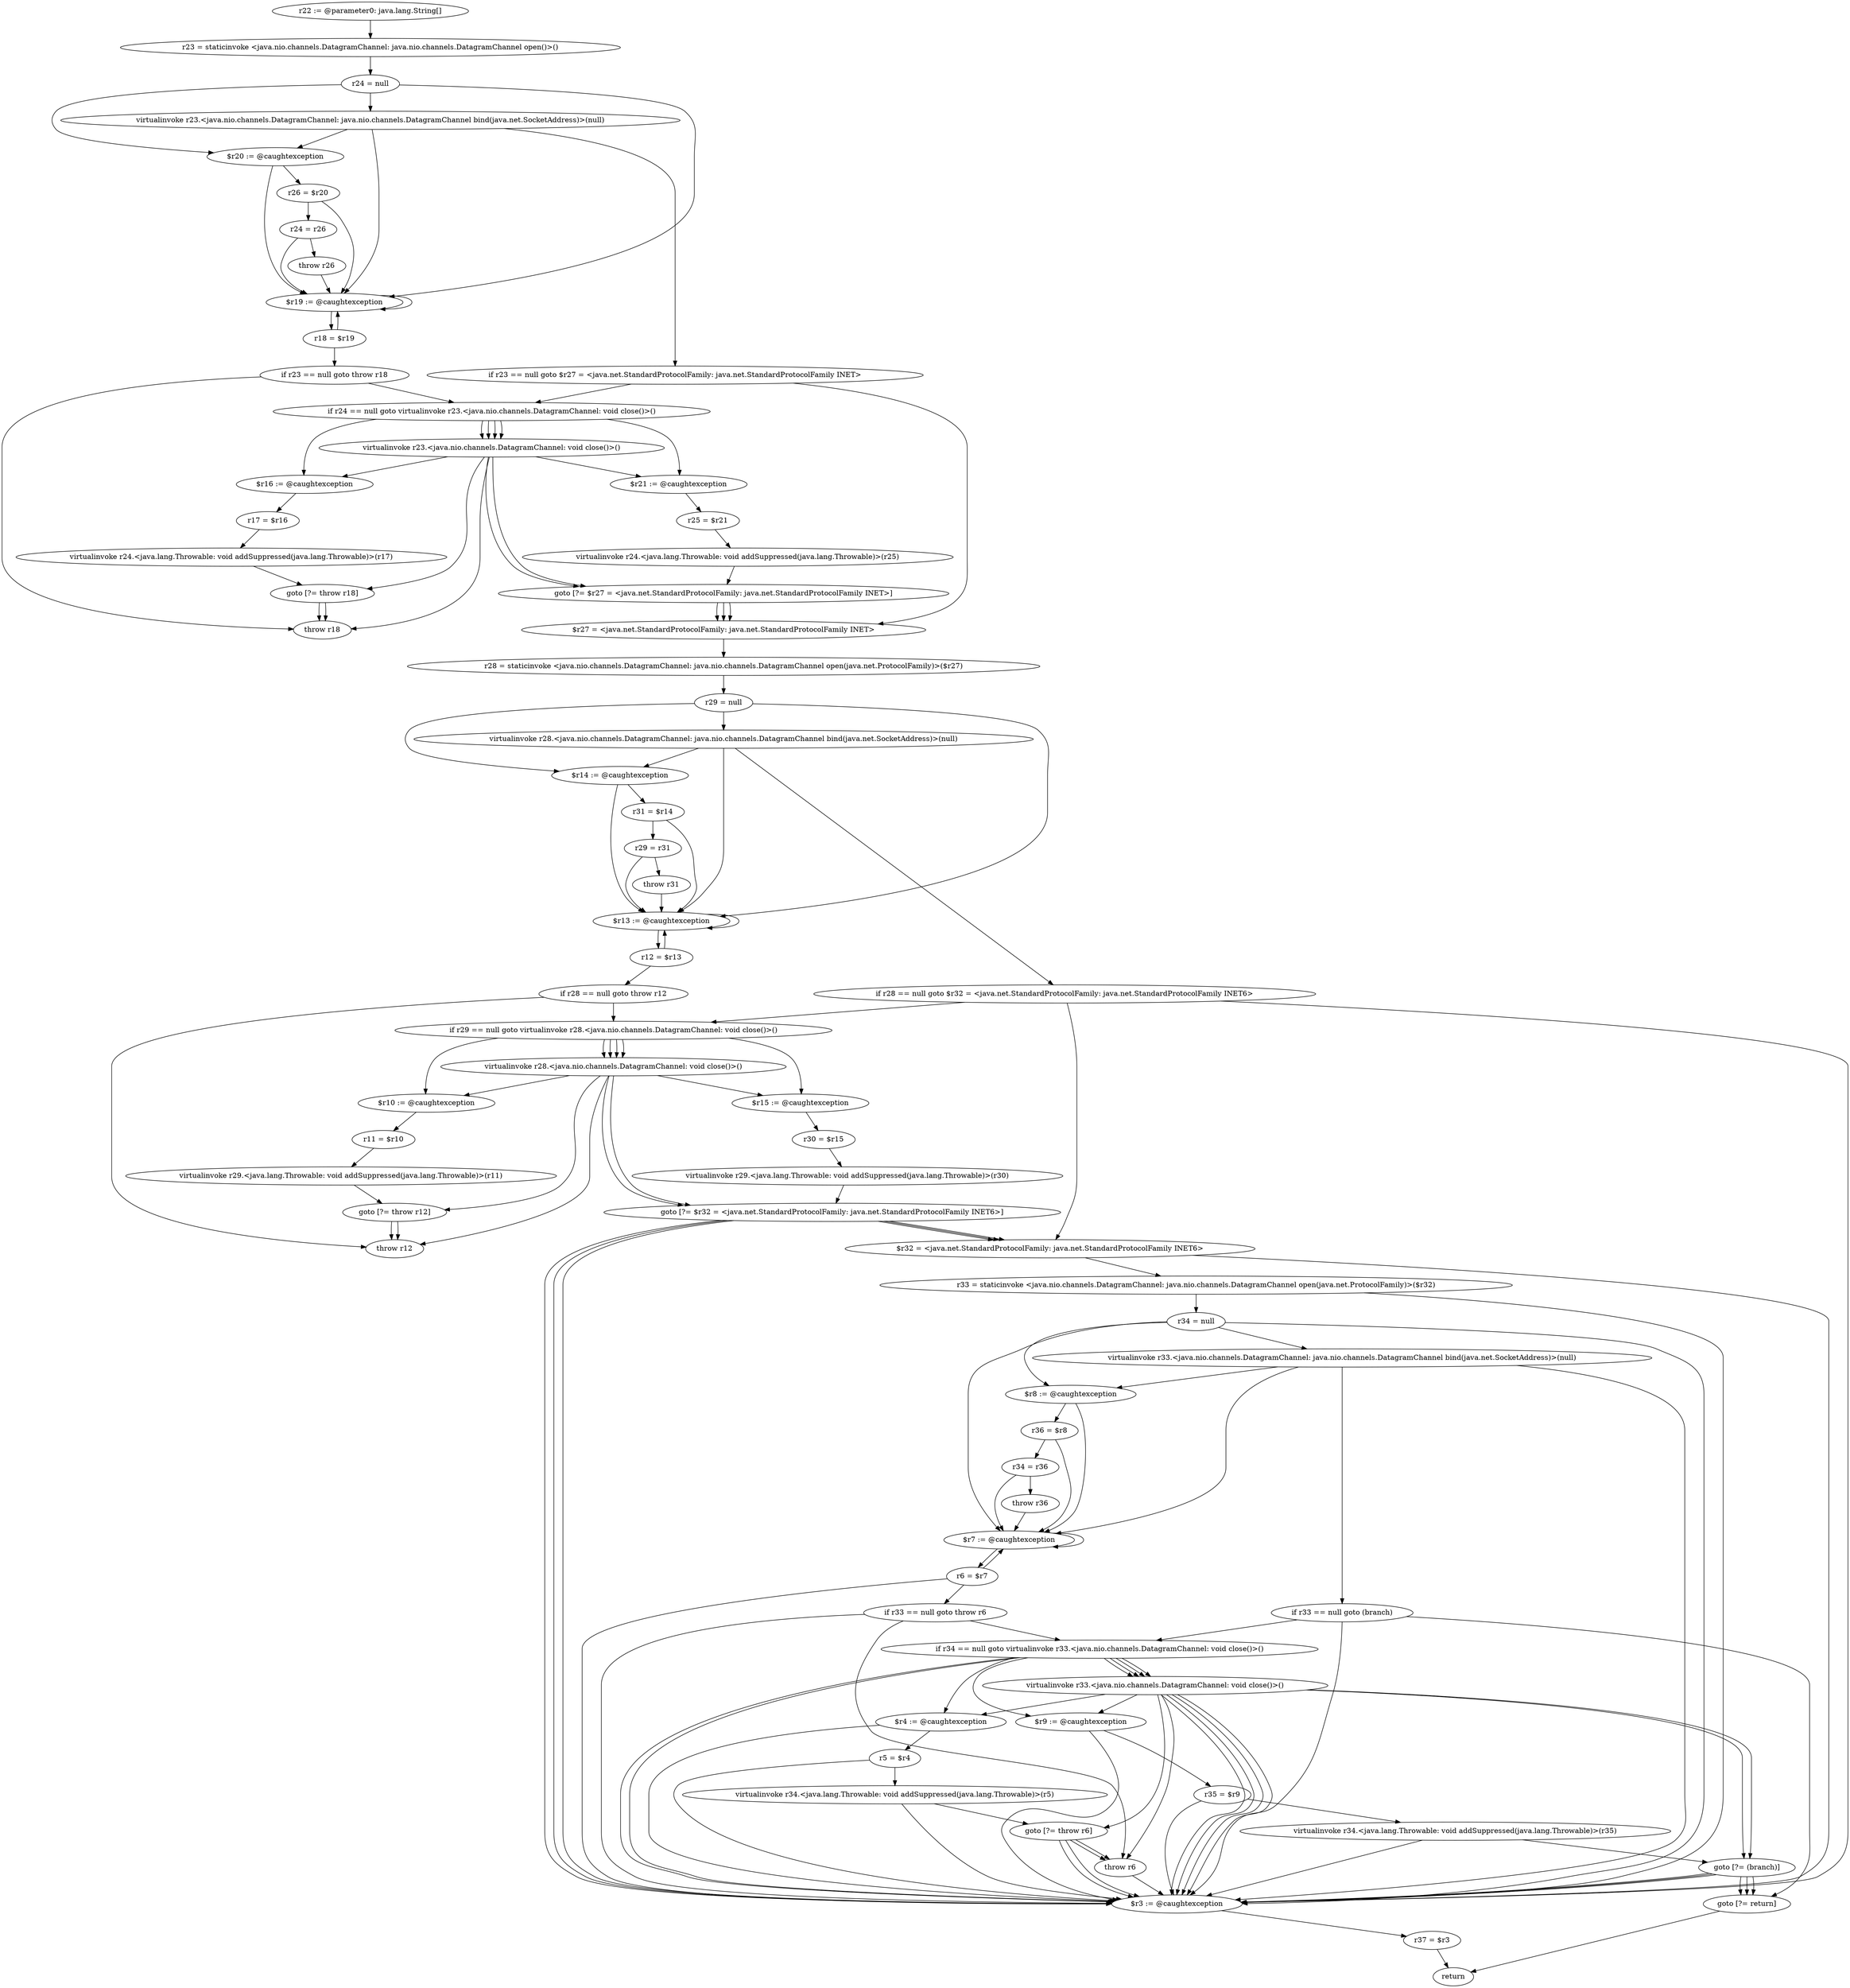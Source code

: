 digraph "unitGraph" {
    "r22 := @parameter0: java.lang.String[]"
    "r23 = staticinvoke <java.nio.channels.DatagramChannel: java.nio.channels.DatagramChannel open()>()"
    "r24 = null"
    "virtualinvoke r23.<java.nio.channels.DatagramChannel: java.nio.channels.DatagramChannel bind(java.net.SocketAddress)>(null)"
    "if r23 == null goto $r27 = <java.net.StandardProtocolFamily: java.net.StandardProtocolFamily INET>"
    "if r24 == null goto virtualinvoke r23.<java.nio.channels.DatagramChannel: void close()>()"
    "virtualinvoke r23.<java.nio.channels.DatagramChannel: void close()>()"
    "goto [?= $r27 = <java.net.StandardProtocolFamily: java.net.StandardProtocolFamily INET>]"
    "$r21 := @caughtexception"
    "r25 = $r21"
    "virtualinvoke r24.<java.lang.Throwable: void addSuppressed(java.lang.Throwable)>(r25)"
    "$r20 := @caughtexception"
    "r26 = $r20"
    "r24 = r26"
    "throw r26"
    "$r19 := @caughtexception"
    "r18 = $r19"
    "if r23 == null goto throw r18"
    "goto [?= throw r18]"
    "$r16 := @caughtexception"
    "r17 = $r16"
    "virtualinvoke r24.<java.lang.Throwable: void addSuppressed(java.lang.Throwable)>(r17)"
    "throw r18"
    "$r27 = <java.net.StandardProtocolFamily: java.net.StandardProtocolFamily INET>"
    "r28 = staticinvoke <java.nio.channels.DatagramChannel: java.nio.channels.DatagramChannel open(java.net.ProtocolFamily)>($r27)"
    "r29 = null"
    "virtualinvoke r28.<java.nio.channels.DatagramChannel: java.nio.channels.DatagramChannel bind(java.net.SocketAddress)>(null)"
    "if r28 == null goto $r32 = <java.net.StandardProtocolFamily: java.net.StandardProtocolFamily INET6>"
    "if r29 == null goto virtualinvoke r28.<java.nio.channels.DatagramChannel: void close()>()"
    "virtualinvoke r28.<java.nio.channels.DatagramChannel: void close()>()"
    "goto [?= $r32 = <java.net.StandardProtocolFamily: java.net.StandardProtocolFamily INET6>]"
    "$r15 := @caughtexception"
    "r30 = $r15"
    "virtualinvoke r29.<java.lang.Throwable: void addSuppressed(java.lang.Throwable)>(r30)"
    "$r14 := @caughtexception"
    "r31 = $r14"
    "r29 = r31"
    "throw r31"
    "$r13 := @caughtexception"
    "r12 = $r13"
    "if r28 == null goto throw r12"
    "goto [?= throw r12]"
    "$r10 := @caughtexception"
    "r11 = $r10"
    "virtualinvoke r29.<java.lang.Throwable: void addSuppressed(java.lang.Throwable)>(r11)"
    "throw r12"
    "$r32 = <java.net.StandardProtocolFamily: java.net.StandardProtocolFamily INET6>"
    "r33 = staticinvoke <java.nio.channels.DatagramChannel: java.nio.channels.DatagramChannel open(java.net.ProtocolFamily)>($r32)"
    "r34 = null"
    "virtualinvoke r33.<java.nio.channels.DatagramChannel: java.nio.channels.DatagramChannel bind(java.net.SocketAddress)>(null)"
    "if r33 == null goto (branch)"
    "if r34 == null goto virtualinvoke r33.<java.nio.channels.DatagramChannel: void close()>()"
    "virtualinvoke r33.<java.nio.channels.DatagramChannel: void close()>()"
    "goto [?= (branch)]"
    "$r9 := @caughtexception"
    "r35 = $r9"
    "virtualinvoke r34.<java.lang.Throwable: void addSuppressed(java.lang.Throwable)>(r35)"
    "$r8 := @caughtexception"
    "r36 = $r8"
    "r34 = r36"
    "throw r36"
    "$r7 := @caughtexception"
    "r6 = $r7"
    "if r33 == null goto throw r6"
    "goto [?= throw r6]"
    "$r4 := @caughtexception"
    "r5 = $r4"
    "virtualinvoke r34.<java.lang.Throwable: void addSuppressed(java.lang.Throwable)>(r5)"
    "throw r6"
    "goto [?= return]"
    "$r3 := @caughtexception"
    "r37 = $r3"
    "return"
    "r22 := @parameter0: java.lang.String[]"->"r23 = staticinvoke <java.nio.channels.DatagramChannel: java.nio.channels.DatagramChannel open()>()";
    "r23 = staticinvoke <java.nio.channels.DatagramChannel: java.nio.channels.DatagramChannel open()>()"->"r24 = null";
    "r24 = null"->"$r20 := @caughtexception";
    "r24 = null"->"$r19 := @caughtexception";
    "r24 = null"->"virtualinvoke r23.<java.nio.channels.DatagramChannel: java.nio.channels.DatagramChannel bind(java.net.SocketAddress)>(null)";
    "virtualinvoke r23.<java.nio.channels.DatagramChannel: java.nio.channels.DatagramChannel bind(java.net.SocketAddress)>(null)"->"$r20 := @caughtexception";
    "virtualinvoke r23.<java.nio.channels.DatagramChannel: java.nio.channels.DatagramChannel bind(java.net.SocketAddress)>(null)"->"$r19 := @caughtexception";
    "virtualinvoke r23.<java.nio.channels.DatagramChannel: java.nio.channels.DatagramChannel bind(java.net.SocketAddress)>(null)"->"if r23 == null goto $r27 = <java.net.StandardProtocolFamily: java.net.StandardProtocolFamily INET>";
    "if r23 == null goto $r27 = <java.net.StandardProtocolFamily: java.net.StandardProtocolFamily INET>"->"if r24 == null goto virtualinvoke r23.<java.nio.channels.DatagramChannel: void close()>()";
    "if r23 == null goto $r27 = <java.net.StandardProtocolFamily: java.net.StandardProtocolFamily INET>"->"$r27 = <java.net.StandardProtocolFamily: java.net.StandardProtocolFamily INET>";
    "if r24 == null goto virtualinvoke r23.<java.nio.channels.DatagramChannel: void close()>()"->"virtualinvoke r23.<java.nio.channels.DatagramChannel: void close()>()";
    "if r24 == null goto virtualinvoke r23.<java.nio.channels.DatagramChannel: void close()>()"->"virtualinvoke r23.<java.nio.channels.DatagramChannel: void close()>()";
    "if r24 == null goto virtualinvoke r23.<java.nio.channels.DatagramChannel: void close()>()"->"$r21 := @caughtexception";
    "virtualinvoke r23.<java.nio.channels.DatagramChannel: void close()>()"->"goto [?= $r27 = <java.net.StandardProtocolFamily: java.net.StandardProtocolFamily INET>]";
    "virtualinvoke r23.<java.nio.channels.DatagramChannel: void close()>()"->"$r21 := @caughtexception";
    "goto [?= $r27 = <java.net.StandardProtocolFamily: java.net.StandardProtocolFamily INET>]"->"$r27 = <java.net.StandardProtocolFamily: java.net.StandardProtocolFamily INET>";
    "$r21 := @caughtexception"->"r25 = $r21";
    "r25 = $r21"->"virtualinvoke r24.<java.lang.Throwable: void addSuppressed(java.lang.Throwable)>(r25)";
    "virtualinvoke r24.<java.lang.Throwable: void addSuppressed(java.lang.Throwable)>(r25)"->"goto [?= $r27 = <java.net.StandardProtocolFamily: java.net.StandardProtocolFamily INET>]";
    "goto [?= $r27 = <java.net.StandardProtocolFamily: java.net.StandardProtocolFamily INET>]"->"$r27 = <java.net.StandardProtocolFamily: java.net.StandardProtocolFamily INET>";
    "virtualinvoke r23.<java.nio.channels.DatagramChannel: void close()>()"->"goto [?= $r27 = <java.net.StandardProtocolFamily: java.net.StandardProtocolFamily INET>]";
    "goto [?= $r27 = <java.net.StandardProtocolFamily: java.net.StandardProtocolFamily INET>]"->"$r27 = <java.net.StandardProtocolFamily: java.net.StandardProtocolFamily INET>";
    "$r20 := @caughtexception"->"r26 = $r20";
    "$r20 := @caughtexception"->"$r19 := @caughtexception";
    "r26 = $r20"->"r24 = r26";
    "r26 = $r20"->"$r19 := @caughtexception";
    "r24 = r26"->"throw r26";
    "r24 = r26"->"$r19 := @caughtexception";
    "throw r26"->"$r19 := @caughtexception";
    "$r19 := @caughtexception"->"r18 = $r19";
    "$r19 := @caughtexception"->"$r19 := @caughtexception";
    "r18 = $r19"->"if r23 == null goto throw r18";
    "r18 = $r19"->"$r19 := @caughtexception";
    "if r23 == null goto throw r18"->"if r24 == null goto virtualinvoke r23.<java.nio.channels.DatagramChannel: void close()>()";
    "if r23 == null goto throw r18"->"throw r18";
    "if r24 == null goto virtualinvoke r23.<java.nio.channels.DatagramChannel: void close()>()"->"virtualinvoke r23.<java.nio.channels.DatagramChannel: void close()>()";
    "if r24 == null goto virtualinvoke r23.<java.nio.channels.DatagramChannel: void close()>()"->"virtualinvoke r23.<java.nio.channels.DatagramChannel: void close()>()";
    "if r24 == null goto virtualinvoke r23.<java.nio.channels.DatagramChannel: void close()>()"->"$r16 := @caughtexception";
    "virtualinvoke r23.<java.nio.channels.DatagramChannel: void close()>()"->"goto [?= throw r18]";
    "virtualinvoke r23.<java.nio.channels.DatagramChannel: void close()>()"->"$r16 := @caughtexception";
    "goto [?= throw r18]"->"throw r18";
    "$r16 := @caughtexception"->"r17 = $r16";
    "r17 = $r16"->"virtualinvoke r24.<java.lang.Throwable: void addSuppressed(java.lang.Throwable)>(r17)";
    "virtualinvoke r24.<java.lang.Throwable: void addSuppressed(java.lang.Throwable)>(r17)"->"goto [?= throw r18]";
    "goto [?= throw r18]"->"throw r18";
    "virtualinvoke r23.<java.nio.channels.DatagramChannel: void close()>()"->"throw r18";
    "$r27 = <java.net.StandardProtocolFamily: java.net.StandardProtocolFamily INET>"->"r28 = staticinvoke <java.nio.channels.DatagramChannel: java.nio.channels.DatagramChannel open(java.net.ProtocolFamily)>($r27)";
    "r28 = staticinvoke <java.nio.channels.DatagramChannel: java.nio.channels.DatagramChannel open(java.net.ProtocolFamily)>($r27)"->"r29 = null";
    "r29 = null"->"$r14 := @caughtexception";
    "r29 = null"->"$r13 := @caughtexception";
    "r29 = null"->"virtualinvoke r28.<java.nio.channels.DatagramChannel: java.nio.channels.DatagramChannel bind(java.net.SocketAddress)>(null)";
    "virtualinvoke r28.<java.nio.channels.DatagramChannel: java.nio.channels.DatagramChannel bind(java.net.SocketAddress)>(null)"->"$r14 := @caughtexception";
    "virtualinvoke r28.<java.nio.channels.DatagramChannel: java.nio.channels.DatagramChannel bind(java.net.SocketAddress)>(null)"->"$r13 := @caughtexception";
    "virtualinvoke r28.<java.nio.channels.DatagramChannel: java.nio.channels.DatagramChannel bind(java.net.SocketAddress)>(null)"->"if r28 == null goto $r32 = <java.net.StandardProtocolFamily: java.net.StandardProtocolFamily INET6>";
    "if r28 == null goto $r32 = <java.net.StandardProtocolFamily: java.net.StandardProtocolFamily INET6>"->"if r29 == null goto virtualinvoke r28.<java.nio.channels.DatagramChannel: void close()>()";
    "if r28 == null goto $r32 = <java.net.StandardProtocolFamily: java.net.StandardProtocolFamily INET6>"->"$r32 = <java.net.StandardProtocolFamily: java.net.StandardProtocolFamily INET6>";
    "if r28 == null goto $r32 = <java.net.StandardProtocolFamily: java.net.StandardProtocolFamily INET6>"->"$r3 := @caughtexception";
    "if r29 == null goto virtualinvoke r28.<java.nio.channels.DatagramChannel: void close()>()"->"virtualinvoke r28.<java.nio.channels.DatagramChannel: void close()>()";
    "if r29 == null goto virtualinvoke r28.<java.nio.channels.DatagramChannel: void close()>()"->"virtualinvoke r28.<java.nio.channels.DatagramChannel: void close()>()";
    "if r29 == null goto virtualinvoke r28.<java.nio.channels.DatagramChannel: void close()>()"->"$r15 := @caughtexception";
    "virtualinvoke r28.<java.nio.channels.DatagramChannel: void close()>()"->"goto [?= $r32 = <java.net.StandardProtocolFamily: java.net.StandardProtocolFamily INET6>]";
    "virtualinvoke r28.<java.nio.channels.DatagramChannel: void close()>()"->"$r15 := @caughtexception";
    "goto [?= $r32 = <java.net.StandardProtocolFamily: java.net.StandardProtocolFamily INET6>]"->"$r32 = <java.net.StandardProtocolFamily: java.net.StandardProtocolFamily INET6>";
    "goto [?= $r32 = <java.net.StandardProtocolFamily: java.net.StandardProtocolFamily INET6>]"->"$r3 := @caughtexception";
    "$r15 := @caughtexception"->"r30 = $r15";
    "r30 = $r15"->"virtualinvoke r29.<java.lang.Throwable: void addSuppressed(java.lang.Throwable)>(r30)";
    "virtualinvoke r29.<java.lang.Throwable: void addSuppressed(java.lang.Throwable)>(r30)"->"goto [?= $r32 = <java.net.StandardProtocolFamily: java.net.StandardProtocolFamily INET6>]";
    "goto [?= $r32 = <java.net.StandardProtocolFamily: java.net.StandardProtocolFamily INET6>]"->"$r32 = <java.net.StandardProtocolFamily: java.net.StandardProtocolFamily INET6>";
    "goto [?= $r32 = <java.net.StandardProtocolFamily: java.net.StandardProtocolFamily INET6>]"->"$r3 := @caughtexception";
    "virtualinvoke r28.<java.nio.channels.DatagramChannel: void close()>()"->"goto [?= $r32 = <java.net.StandardProtocolFamily: java.net.StandardProtocolFamily INET6>]";
    "goto [?= $r32 = <java.net.StandardProtocolFamily: java.net.StandardProtocolFamily INET6>]"->"$r32 = <java.net.StandardProtocolFamily: java.net.StandardProtocolFamily INET6>";
    "goto [?= $r32 = <java.net.StandardProtocolFamily: java.net.StandardProtocolFamily INET6>]"->"$r3 := @caughtexception";
    "$r14 := @caughtexception"->"r31 = $r14";
    "$r14 := @caughtexception"->"$r13 := @caughtexception";
    "r31 = $r14"->"r29 = r31";
    "r31 = $r14"->"$r13 := @caughtexception";
    "r29 = r31"->"throw r31";
    "r29 = r31"->"$r13 := @caughtexception";
    "throw r31"->"$r13 := @caughtexception";
    "$r13 := @caughtexception"->"r12 = $r13";
    "$r13 := @caughtexception"->"$r13 := @caughtexception";
    "r12 = $r13"->"if r28 == null goto throw r12";
    "r12 = $r13"->"$r13 := @caughtexception";
    "if r28 == null goto throw r12"->"if r29 == null goto virtualinvoke r28.<java.nio.channels.DatagramChannel: void close()>()";
    "if r28 == null goto throw r12"->"throw r12";
    "if r29 == null goto virtualinvoke r28.<java.nio.channels.DatagramChannel: void close()>()"->"virtualinvoke r28.<java.nio.channels.DatagramChannel: void close()>()";
    "if r29 == null goto virtualinvoke r28.<java.nio.channels.DatagramChannel: void close()>()"->"virtualinvoke r28.<java.nio.channels.DatagramChannel: void close()>()";
    "if r29 == null goto virtualinvoke r28.<java.nio.channels.DatagramChannel: void close()>()"->"$r10 := @caughtexception";
    "virtualinvoke r28.<java.nio.channels.DatagramChannel: void close()>()"->"goto [?= throw r12]";
    "virtualinvoke r28.<java.nio.channels.DatagramChannel: void close()>()"->"$r10 := @caughtexception";
    "goto [?= throw r12]"->"throw r12";
    "$r10 := @caughtexception"->"r11 = $r10";
    "r11 = $r10"->"virtualinvoke r29.<java.lang.Throwable: void addSuppressed(java.lang.Throwable)>(r11)";
    "virtualinvoke r29.<java.lang.Throwable: void addSuppressed(java.lang.Throwable)>(r11)"->"goto [?= throw r12]";
    "goto [?= throw r12]"->"throw r12";
    "virtualinvoke r28.<java.nio.channels.DatagramChannel: void close()>()"->"throw r12";
    "$r32 = <java.net.StandardProtocolFamily: java.net.StandardProtocolFamily INET6>"->"r33 = staticinvoke <java.nio.channels.DatagramChannel: java.nio.channels.DatagramChannel open(java.net.ProtocolFamily)>($r32)";
    "$r32 = <java.net.StandardProtocolFamily: java.net.StandardProtocolFamily INET6>"->"$r3 := @caughtexception";
    "r33 = staticinvoke <java.nio.channels.DatagramChannel: java.nio.channels.DatagramChannel open(java.net.ProtocolFamily)>($r32)"->"r34 = null";
    "r33 = staticinvoke <java.nio.channels.DatagramChannel: java.nio.channels.DatagramChannel open(java.net.ProtocolFamily)>($r32)"->"$r3 := @caughtexception";
    "r34 = null"->"$r8 := @caughtexception";
    "r34 = null"->"$r3 := @caughtexception";
    "r34 = null"->"$r7 := @caughtexception";
    "r34 = null"->"virtualinvoke r33.<java.nio.channels.DatagramChannel: java.nio.channels.DatagramChannel bind(java.net.SocketAddress)>(null)";
    "virtualinvoke r33.<java.nio.channels.DatagramChannel: java.nio.channels.DatagramChannel bind(java.net.SocketAddress)>(null)"->"$r8 := @caughtexception";
    "virtualinvoke r33.<java.nio.channels.DatagramChannel: java.nio.channels.DatagramChannel bind(java.net.SocketAddress)>(null)"->"$r3 := @caughtexception";
    "virtualinvoke r33.<java.nio.channels.DatagramChannel: java.nio.channels.DatagramChannel bind(java.net.SocketAddress)>(null)"->"$r7 := @caughtexception";
    "virtualinvoke r33.<java.nio.channels.DatagramChannel: java.nio.channels.DatagramChannel bind(java.net.SocketAddress)>(null)"->"if r33 == null goto (branch)";
    "if r33 == null goto (branch)"->"if r34 == null goto virtualinvoke r33.<java.nio.channels.DatagramChannel: void close()>()";
    "if r33 == null goto (branch)"->"goto [?= return]";
    "if r33 == null goto (branch)"->"$r3 := @caughtexception";
    "if r34 == null goto virtualinvoke r33.<java.nio.channels.DatagramChannel: void close()>()"->"virtualinvoke r33.<java.nio.channels.DatagramChannel: void close()>()";
    "if r34 == null goto virtualinvoke r33.<java.nio.channels.DatagramChannel: void close()>()"->"virtualinvoke r33.<java.nio.channels.DatagramChannel: void close()>()";
    "if r34 == null goto virtualinvoke r33.<java.nio.channels.DatagramChannel: void close()>()"->"$r9 := @caughtexception";
    "if r34 == null goto virtualinvoke r33.<java.nio.channels.DatagramChannel: void close()>()"->"$r3 := @caughtexception";
    "virtualinvoke r33.<java.nio.channels.DatagramChannel: void close()>()"->"$r9 := @caughtexception";
    "virtualinvoke r33.<java.nio.channels.DatagramChannel: void close()>()"->"$r3 := @caughtexception";
    "virtualinvoke r33.<java.nio.channels.DatagramChannel: void close()>()"->"goto [?= (branch)]";
    "goto [?= (branch)]"->"goto [?= return]";
    "goto [?= (branch)]"->"$r3 := @caughtexception";
    "$r9 := @caughtexception"->"r35 = $r9";
    "$r9 := @caughtexception"->"$r3 := @caughtexception";
    "r35 = $r9"->"virtualinvoke r34.<java.lang.Throwable: void addSuppressed(java.lang.Throwable)>(r35)";
    "r35 = $r9"->"$r3 := @caughtexception";
    "virtualinvoke r34.<java.lang.Throwable: void addSuppressed(java.lang.Throwable)>(r35)"->"goto [?= (branch)]";
    "virtualinvoke r34.<java.lang.Throwable: void addSuppressed(java.lang.Throwable)>(r35)"->"$r3 := @caughtexception";
    "goto [?= (branch)]"->"goto [?= return]";
    "goto [?= (branch)]"->"$r3 := @caughtexception";
    "virtualinvoke r33.<java.nio.channels.DatagramChannel: void close()>()"->"goto [?= (branch)]";
    "virtualinvoke r33.<java.nio.channels.DatagramChannel: void close()>()"->"$r3 := @caughtexception";
    "goto [?= (branch)]"->"goto [?= return]";
    "goto [?= (branch)]"->"$r3 := @caughtexception";
    "$r8 := @caughtexception"->"r36 = $r8";
    "$r8 := @caughtexception"->"$r7 := @caughtexception";
    "r36 = $r8"->"r34 = r36";
    "r36 = $r8"->"$r7 := @caughtexception";
    "r34 = r36"->"throw r36";
    "r34 = r36"->"$r7 := @caughtexception";
    "throw r36"->"$r7 := @caughtexception";
    "$r7 := @caughtexception"->"r6 = $r7";
    "$r7 := @caughtexception"->"$r7 := @caughtexception";
    "r6 = $r7"->"$r7 := @caughtexception";
    "r6 = $r7"->"$r3 := @caughtexception";
    "r6 = $r7"->"if r33 == null goto throw r6";
    "if r33 == null goto throw r6"->"if r34 == null goto virtualinvoke r33.<java.nio.channels.DatagramChannel: void close()>()";
    "if r33 == null goto throw r6"->"throw r6";
    "if r33 == null goto throw r6"->"$r3 := @caughtexception";
    "if r34 == null goto virtualinvoke r33.<java.nio.channels.DatagramChannel: void close()>()"->"virtualinvoke r33.<java.nio.channels.DatagramChannel: void close()>()";
    "if r34 == null goto virtualinvoke r33.<java.nio.channels.DatagramChannel: void close()>()"->"virtualinvoke r33.<java.nio.channels.DatagramChannel: void close()>()";
    "if r34 == null goto virtualinvoke r33.<java.nio.channels.DatagramChannel: void close()>()"->"$r4 := @caughtexception";
    "if r34 == null goto virtualinvoke r33.<java.nio.channels.DatagramChannel: void close()>()"->"$r3 := @caughtexception";
    "virtualinvoke r33.<java.nio.channels.DatagramChannel: void close()>()"->"$r4 := @caughtexception";
    "virtualinvoke r33.<java.nio.channels.DatagramChannel: void close()>()"->"$r3 := @caughtexception";
    "virtualinvoke r33.<java.nio.channels.DatagramChannel: void close()>()"->"goto [?= throw r6]";
    "goto [?= throw r6]"->"throw r6";
    "goto [?= throw r6]"->"$r3 := @caughtexception";
    "$r4 := @caughtexception"->"r5 = $r4";
    "$r4 := @caughtexception"->"$r3 := @caughtexception";
    "r5 = $r4"->"virtualinvoke r34.<java.lang.Throwable: void addSuppressed(java.lang.Throwable)>(r5)";
    "r5 = $r4"->"$r3 := @caughtexception";
    "virtualinvoke r34.<java.lang.Throwable: void addSuppressed(java.lang.Throwable)>(r5)"->"goto [?= throw r6]";
    "virtualinvoke r34.<java.lang.Throwable: void addSuppressed(java.lang.Throwable)>(r5)"->"$r3 := @caughtexception";
    "goto [?= throw r6]"->"throw r6";
    "goto [?= throw r6]"->"$r3 := @caughtexception";
    "virtualinvoke r33.<java.nio.channels.DatagramChannel: void close()>()"->"throw r6";
    "virtualinvoke r33.<java.nio.channels.DatagramChannel: void close()>()"->"$r3 := @caughtexception";
    "throw r6"->"$r3 := @caughtexception";
    "goto [?= return]"->"return";
    "$r3 := @caughtexception"->"r37 = $r3";
    "r37 = $r3"->"return";
}

